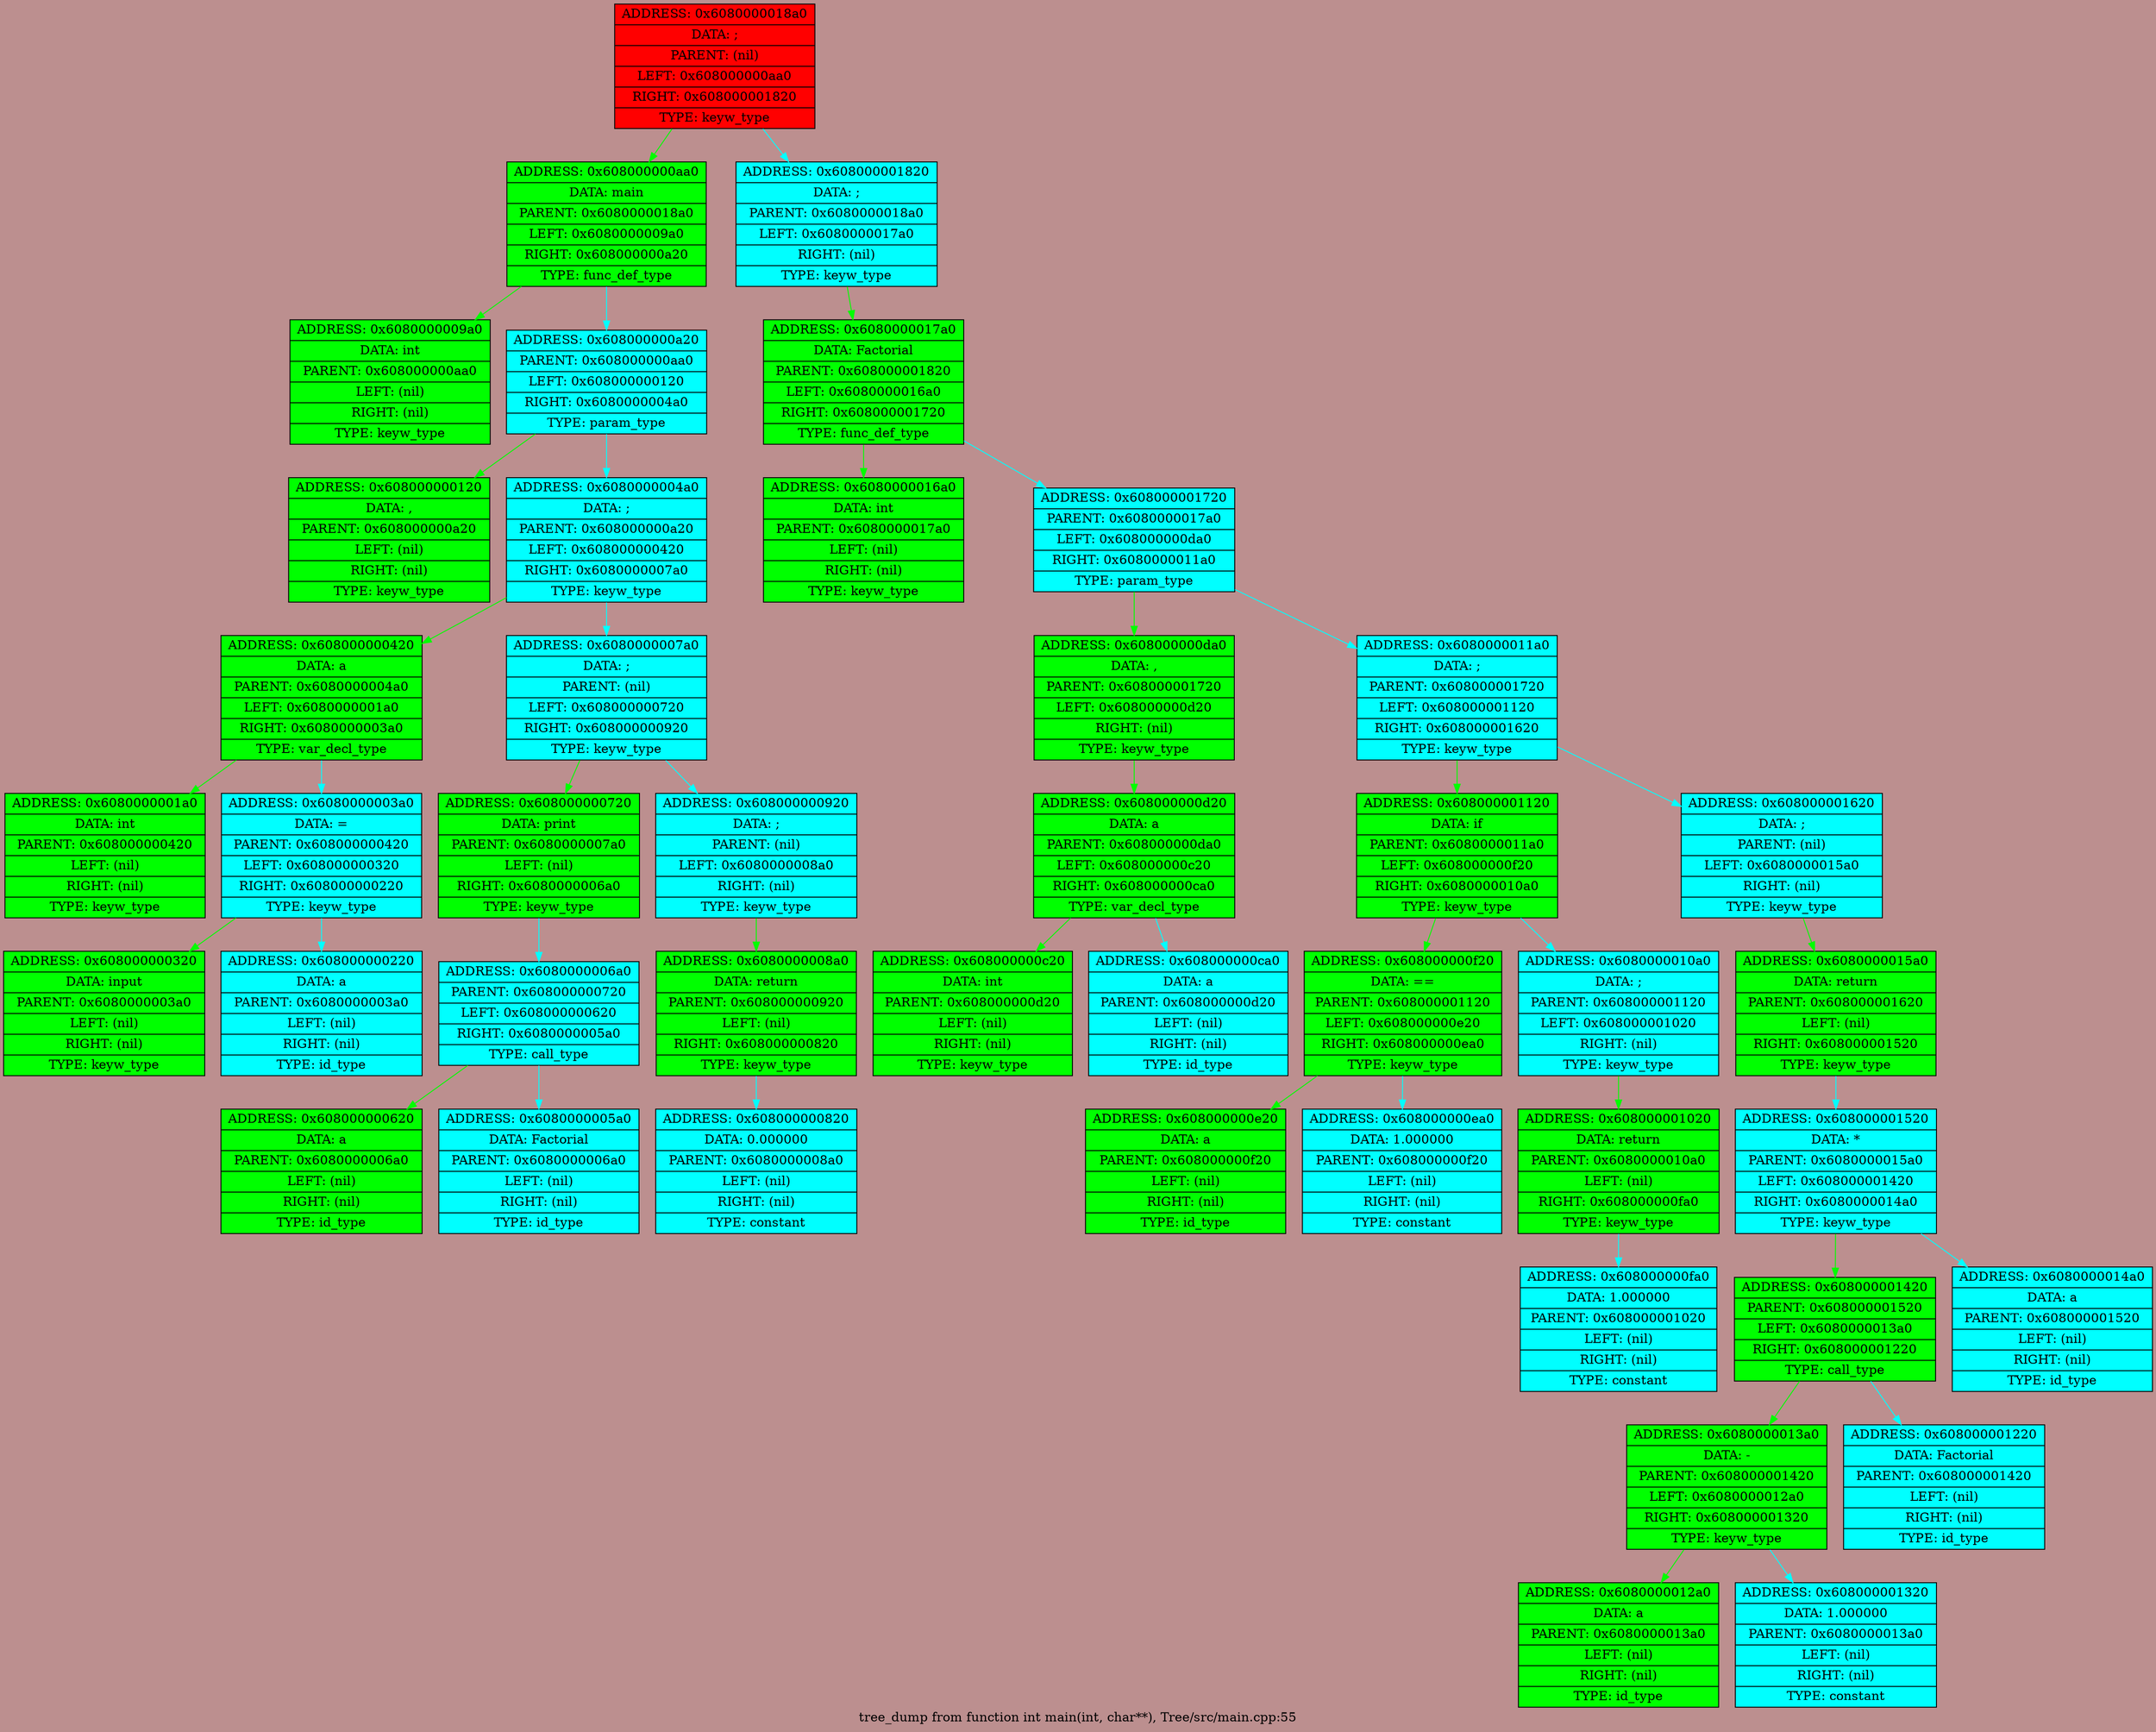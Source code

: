 digraph struct {bgcolor=RosyBrown rankdir = HR


label = "tree_dump from function int main(int, char**), Tree/src/main.cpp:55";
node0[shape=record, style=filled, fillcolor="red", label=" {ADDRESS: 0x6080000018a0 | DATA: ; | PARENT: (nil) | LEFT: 0x608000000aa0 | RIGHT: 0x608000001820 | TYPE: keyw_type}"];
node0->node1 [color = "lime"];
node1[shape=record, style=filled, fillcolor="lime", label=" {ADDRESS: 0x608000000aa0 | DATA: main | PARENT: 0x6080000018a0 | LEFT: 0x6080000009a0 | RIGHT: 0x608000000a20 | TYPE: func_def_type}"];
node1->node2 [color = "lime"];
node2[shape=record, style=filled, fillcolor="lime", label=" {ADDRESS: 0x6080000009a0 | DATA: int | PARENT: 0x608000000aa0 | LEFT: (nil) | RIGHT: (nil) | TYPE: keyw_type}"];
node1->node3 [color = "aqua"];
node3[shape=record, style=filled, fillcolor="aqua", label=" {ADDRESS: 0x608000000a20 | PARENT: 0x608000000aa0 | LEFT: 0x608000000120 | RIGHT: 0x6080000004a0 | TYPE: param_type}"];
node3->node4 [color = "lime"];
node4[shape=record, style=filled, fillcolor="lime", label=" {ADDRESS: 0x608000000120 | DATA: , | PARENT: 0x608000000a20 | LEFT: (nil) | RIGHT: (nil) | TYPE: keyw_type}"];
node3->node5 [color = "aqua"];
node5[shape=record, style=filled, fillcolor="aqua", label=" {ADDRESS: 0x6080000004a0 | DATA: ; | PARENT: 0x608000000a20 | LEFT: 0x608000000420 | RIGHT: 0x6080000007a0 | TYPE: keyw_type}"];
node5->node6 [color = "lime"];
node6[shape=record, style=filled, fillcolor="lime", label=" {ADDRESS: 0x608000000420 | DATA: a | PARENT: 0x6080000004a0 | LEFT: 0x6080000001a0 | RIGHT: 0x6080000003a0 | TYPE: var_decl_type}"];
node6->node7 [color = "lime"];
node7[shape=record, style=filled, fillcolor="lime", label=" {ADDRESS: 0x6080000001a0 | DATA: int | PARENT: 0x608000000420 | LEFT: (nil) | RIGHT: (nil) | TYPE: keyw_type}"];
node6->node8 [color = "aqua"];
node8[shape=record, style=filled, fillcolor="aqua", label=" {ADDRESS: 0x6080000003a0 | DATA: = | PARENT: 0x608000000420 | LEFT: 0x608000000320 | RIGHT: 0x608000000220 | TYPE: keyw_type}"];
node8->node9 [color = "lime"];
node9[shape=record, style=filled, fillcolor="lime", label=" {ADDRESS: 0x608000000320 | DATA: input | PARENT: 0x6080000003a0 | LEFT: (nil) | RIGHT: (nil) | TYPE: keyw_type}"];
node8->node10 [color = "aqua"];
node10[shape=record, style=filled, fillcolor="aqua", label=" {ADDRESS: 0x608000000220 | DATA: a | PARENT: 0x6080000003a0 | LEFT: (nil) | RIGHT: (nil) | TYPE: id_type}"];
node5->node11 [color = "aqua"];
node11[shape=record, style=filled, fillcolor="aqua", label=" {ADDRESS: 0x6080000007a0 | DATA: ; | PARENT: (nil) | LEFT: 0x608000000720 | RIGHT: 0x608000000920 | TYPE: keyw_type}"];
node11->node12 [color = "lime"];
node12[shape=record, style=filled, fillcolor="lime", label=" {ADDRESS: 0x608000000720 | DATA: print | PARENT: 0x6080000007a0 | LEFT: (nil) | RIGHT: 0x6080000006a0 | TYPE: keyw_type}"];
node12->node13 [color = "aqua"];
node13[shape=record, style=filled, fillcolor="aqua", label=" {ADDRESS: 0x6080000006a0 | PARENT: 0x608000000720 | LEFT: 0x608000000620 | RIGHT: 0x6080000005a0 | TYPE: call_type}"];
node13->node14 [color = "lime"];
node14[shape=record, style=filled, fillcolor="lime", label=" {ADDRESS: 0x608000000620 | DATA: a | PARENT: 0x6080000006a0 | LEFT: (nil) | RIGHT: (nil) | TYPE: id_type}"];
node13->node15 [color = "aqua"];
node15[shape=record, style=filled, fillcolor="aqua", label=" {ADDRESS: 0x6080000005a0 | DATA: Factorial | PARENT: 0x6080000006a0 | LEFT: (nil) | RIGHT: (nil) | TYPE: id_type}"];
node11->node16 [color = "aqua"];
node16[shape=record, style=filled, fillcolor="aqua", label=" {ADDRESS: 0x608000000920 | DATA: ; | PARENT: (nil) | LEFT: 0x6080000008a0 | RIGHT: (nil) | TYPE: keyw_type}"];
node16->node17 [color = "lime"];
node17[shape=record, style=filled, fillcolor="lime", label=" {ADDRESS: 0x6080000008a0 | DATA: return | PARENT: 0x608000000920 | LEFT: (nil) | RIGHT: 0x608000000820 | TYPE: keyw_type}"];
node17->node18 [color = "aqua"];
node18[shape=record, style=filled, fillcolor="aqua", label=" {ADDRESS: 0x608000000820 | DATA: 0.000000 | PARENT: 0x6080000008a0 | LEFT: (nil) | RIGHT: (nil) | TYPE: constant}"];
node0->node19 [color = "aqua"];
node19[shape=record, style=filled, fillcolor="aqua", label=" {ADDRESS: 0x608000001820 | DATA: ; | PARENT: 0x6080000018a0 | LEFT: 0x6080000017a0 | RIGHT: (nil) | TYPE: keyw_type}"];
node19->node20 [color = "lime"];
node20[shape=record, style=filled, fillcolor="lime", label=" {ADDRESS: 0x6080000017a0 | DATA: Factorial | PARENT: 0x608000001820 | LEFT: 0x6080000016a0 | RIGHT: 0x608000001720 | TYPE: func_def_type}"];
node20->node21 [color = "lime"];
node21[shape=record, style=filled, fillcolor="lime", label=" {ADDRESS: 0x6080000016a0 | DATA: int | PARENT: 0x6080000017a0 | LEFT: (nil) | RIGHT: (nil) | TYPE: keyw_type}"];
node20->node22 [color = "aqua"];
node22[shape=record, style=filled, fillcolor="aqua", label=" {ADDRESS: 0x608000001720 | PARENT: 0x6080000017a0 | LEFT: 0x608000000da0 | RIGHT: 0x6080000011a0 | TYPE: param_type}"];
node22->node23 [color = "lime"];
node23[shape=record, style=filled, fillcolor="lime", label=" {ADDRESS: 0x608000000da0 | DATA: , | PARENT: 0x608000001720 | LEFT: 0x608000000d20 | RIGHT: (nil) | TYPE: keyw_type}"];
node23->node24 [color = "lime"];
node24[shape=record, style=filled, fillcolor="lime", label=" {ADDRESS: 0x608000000d20 | DATA: a | PARENT: 0x608000000da0 | LEFT: 0x608000000c20 | RIGHT: 0x608000000ca0 | TYPE: var_decl_type}"];
node24->node25 [color = "lime"];
node25[shape=record, style=filled, fillcolor="lime", label=" {ADDRESS: 0x608000000c20 | DATA: int | PARENT: 0x608000000d20 | LEFT: (nil) | RIGHT: (nil) | TYPE: keyw_type}"];
node24->node26 [color = "aqua"];
node26[shape=record, style=filled, fillcolor="aqua", label=" {ADDRESS: 0x608000000ca0 | DATA: a | PARENT: 0x608000000d20 | LEFT: (nil) | RIGHT: (nil) | TYPE: id_type}"];
node22->node27 [color = "aqua"];
node27[shape=record, style=filled, fillcolor="aqua", label=" {ADDRESS: 0x6080000011a0 | DATA: ; | PARENT: 0x608000001720 | LEFT: 0x608000001120 | RIGHT: 0x608000001620 | TYPE: keyw_type}"];
node27->node28 [color = "lime"];
node28[shape=record, style=filled, fillcolor="lime", label=" {ADDRESS: 0x608000001120 | DATA: if | PARENT: 0x6080000011a0 | LEFT: 0x608000000f20 | RIGHT: 0x6080000010a0 | TYPE: keyw_type}"];
node28->node29 [color = "lime"];
node29[shape=record, style=filled, fillcolor="lime", label=" {ADDRESS: 0x608000000f20 | DATA: == | PARENT: 0x608000001120 | LEFT: 0x608000000e20 | RIGHT: 0x608000000ea0 | TYPE: keyw_type}"];
node29->node30 [color = "lime"];
node30[shape=record, style=filled, fillcolor="lime", label=" {ADDRESS: 0x608000000e20 | DATA: a | PARENT: 0x608000000f20 | LEFT: (nil) | RIGHT: (nil) | TYPE: id_type}"];
node29->node31 [color = "aqua"];
node31[shape=record, style=filled, fillcolor="aqua", label=" {ADDRESS: 0x608000000ea0 | DATA: 1.000000 | PARENT: 0x608000000f20 | LEFT: (nil) | RIGHT: (nil) | TYPE: constant}"];
node28->node32 [color = "aqua"];
node32[shape=record, style=filled, fillcolor="aqua", label=" {ADDRESS: 0x6080000010a0 | DATA: ; | PARENT: 0x608000001120 | LEFT: 0x608000001020 | RIGHT: (nil) | TYPE: keyw_type}"];
node32->node33 [color = "lime"];
node33[shape=record, style=filled, fillcolor="lime", label=" {ADDRESS: 0x608000001020 | DATA: return | PARENT: 0x6080000010a0 | LEFT: (nil) | RIGHT: 0x608000000fa0 | TYPE: keyw_type}"];
node33->node34 [color = "aqua"];
node34[shape=record, style=filled, fillcolor="aqua", label=" {ADDRESS: 0x608000000fa0 | DATA: 1.000000 | PARENT: 0x608000001020 | LEFT: (nil) | RIGHT: (nil) | TYPE: constant}"];
node27->node35 [color = "aqua"];
node35[shape=record, style=filled, fillcolor="aqua", label=" {ADDRESS: 0x608000001620 | DATA: ; | PARENT: (nil) | LEFT: 0x6080000015a0 | RIGHT: (nil) | TYPE: keyw_type}"];
node35->node36 [color = "lime"];
node36[shape=record, style=filled, fillcolor="lime", label=" {ADDRESS: 0x6080000015a0 | DATA: return | PARENT: 0x608000001620 | LEFT: (nil) | RIGHT: 0x608000001520 | TYPE: keyw_type}"];
node36->node37 [color = "aqua"];
node37[shape=record, style=filled, fillcolor="aqua", label=" {ADDRESS: 0x608000001520 | DATA: * | PARENT: 0x6080000015a0 | LEFT: 0x608000001420 | RIGHT: 0x6080000014a0 | TYPE: keyw_type}"];
node37->node38 [color = "lime"];
node38[shape=record, style=filled, fillcolor="lime", label=" {ADDRESS: 0x608000001420 | PARENT: 0x608000001520 | LEFT: 0x6080000013a0 | RIGHT: 0x608000001220 | TYPE: call_type}"];
node38->node39 [color = "lime"];
node39[shape=record, style=filled, fillcolor="lime", label=" {ADDRESS: 0x6080000013a0 | DATA: - | PARENT: 0x608000001420 | LEFT: 0x6080000012a0 | RIGHT: 0x608000001320 | TYPE: keyw_type}"];
node39->node40 [color = "lime"];
node40[shape=record, style=filled, fillcolor="lime", label=" {ADDRESS: 0x6080000012a0 | DATA: a | PARENT: 0x6080000013a0 | LEFT: (nil) | RIGHT: (nil) | TYPE: id_type}"];
node39->node41 [color = "aqua"];
node41[shape=record, style=filled, fillcolor="aqua", label=" {ADDRESS: 0x608000001320 | DATA: 1.000000 | PARENT: 0x6080000013a0 | LEFT: (nil) | RIGHT: (nil) | TYPE: constant}"];
node38->node42 [color = "aqua"];
node42[shape=record, style=filled, fillcolor="aqua", label=" {ADDRESS: 0x608000001220 | DATA: Factorial | PARENT: 0x608000001420 | LEFT: (nil) | RIGHT: (nil) | TYPE: id_type}"];
node37->node43 [color = "aqua"];
node43[shape=record, style=filled, fillcolor="aqua", label=" {ADDRESS: 0x6080000014a0 | DATA: a | PARENT: 0x608000001520 | LEFT: (nil) | RIGHT: (nil) | TYPE: id_type}"];


}